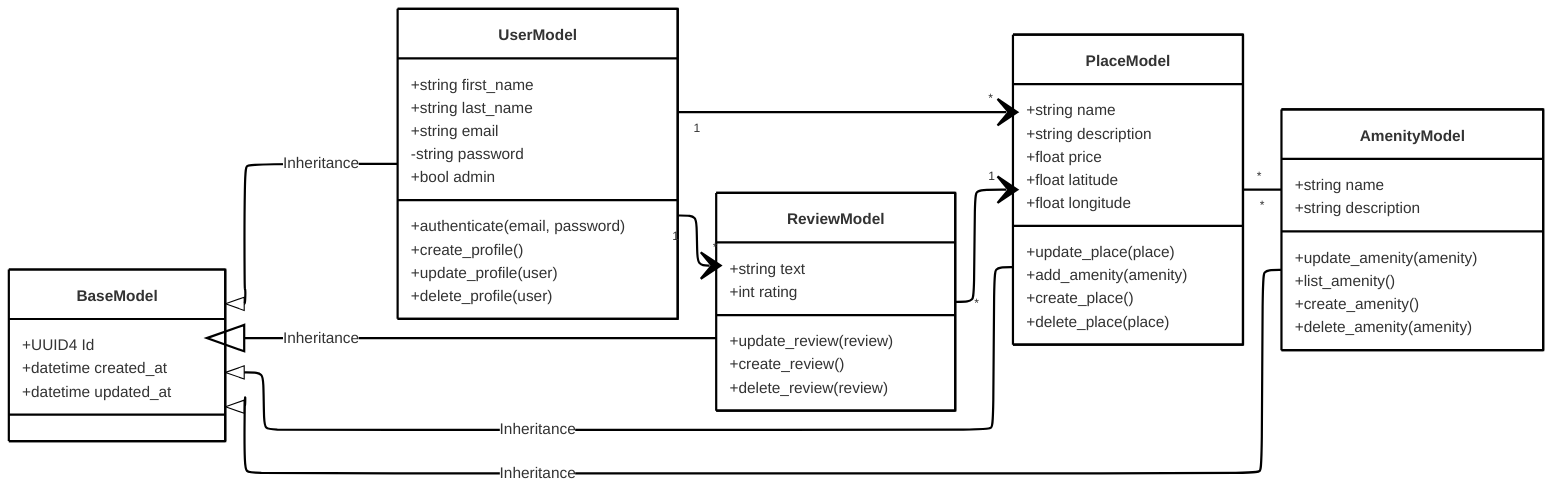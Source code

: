 ---
config:
  layout: elk
  theme: neo
---
classDiagram
direction LR
    class BaseModel {
	    +UUID4 Id
	    +datetime created_at
	    +datetime updated_at
    }
    class PlaceModel {
	    +string name
	    +string description
	    +float price
	    +float latitude
	    +float longitude
	    +update_place(place)
	    +add_amenity(amenity)
	    +create_place()
	    +delete_place(place)
    }
    class AmenityModel {
	    +string name
	    +string description
	    +update_amenity(amenity)
	    +list_amenity()
	    +create_amenity()
	    +delete_amenity(amenity)
    }
    class UserModel {
	    +string first_name
	    +string last_name
	    +string email
	    -string password
	    +bool admin
	    +authenticate(email, password)
	    +create_profile()
	    +update_profile(user)
	    +delete_profile(user)
    }
    class ReviewModel {
	    +string text
	    +int rating
	    +update_review(review)
	    +create_review()
	    +delete_review(review)
    }

    BaseModel <|-- PlaceModel : Inheritance
    BaseModel <|-- UserModel : Inheritance
    BaseModel <|-- AmenityModel : Inheritance
    UserModel "1" --> "*" PlaceModel
    UserModel "1" --> "*" ReviewModel
    ReviewModel "*" --> "1" PlaceModel
    PlaceModel "*" -- "*" AmenityModel
    ReviewModel --|> BaseModel : Inheritance